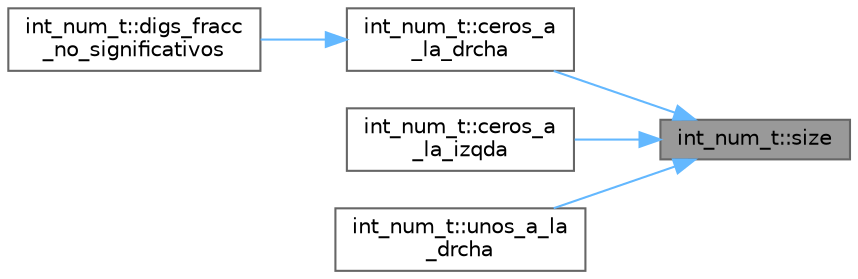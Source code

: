 digraph "int_num_t::size"
{
 // INTERACTIVE_SVG=YES
 // LATEX_PDF_SIZE
  bgcolor="transparent";
  edge [fontname=Helvetica,fontsize=10,labelfontname=Helvetica,labelfontsize=10];
  node [fontname=Helvetica,fontsize=10,shape=box,height=0.2,width=0.4];
  rankdir="RL";
  Node1 [label="int_num_t::size",height=0.2,width=0.4,color="gray40", fillcolor="grey60", style="filled", fontcolor="black",tooltip=" "];
  Node1 -> Node2 [dir="back",color="steelblue1",style="solid"];
  Node2 [label="int_num_t::ceros_a\l_la_drcha",height=0.2,width=0.4,color="grey40", fillcolor="white", style="filled",URL="$structint__num__t.html#ae09c19efabf27eb9caf36f33f0f380dd",tooltip=" "];
  Node2 -> Node3 [dir="back",color="steelblue1",style="solid"];
  Node3 [label="int_num_t::digs_fracc\l_no_significativos",height=0.2,width=0.4,color="grey40", fillcolor="white", style="filled",URL="$structint__num__t.html#a4bf7f711400d921df1c0d05cbe3c9d3d",tooltip=" "];
  Node1 -> Node4 [dir="back",color="steelblue1",style="solid"];
  Node4 [label="int_num_t::ceros_a\l_la_izqda",height=0.2,width=0.4,color="grey40", fillcolor="white", style="filled",URL="$structint__num__t.html#aae2d5fd1815a61a2aadc21c151a34e6b",tooltip=" "];
  Node1 -> Node5 [dir="back",color="steelblue1",style="solid"];
  Node5 [label="int_num_t::unos_a_la\l_drcha",height=0.2,width=0.4,color="grey40", fillcolor="white", style="filled",URL="$structint__num__t.html#a9ffbfe2524e6104557827b766b800890",tooltip=" "];
}
